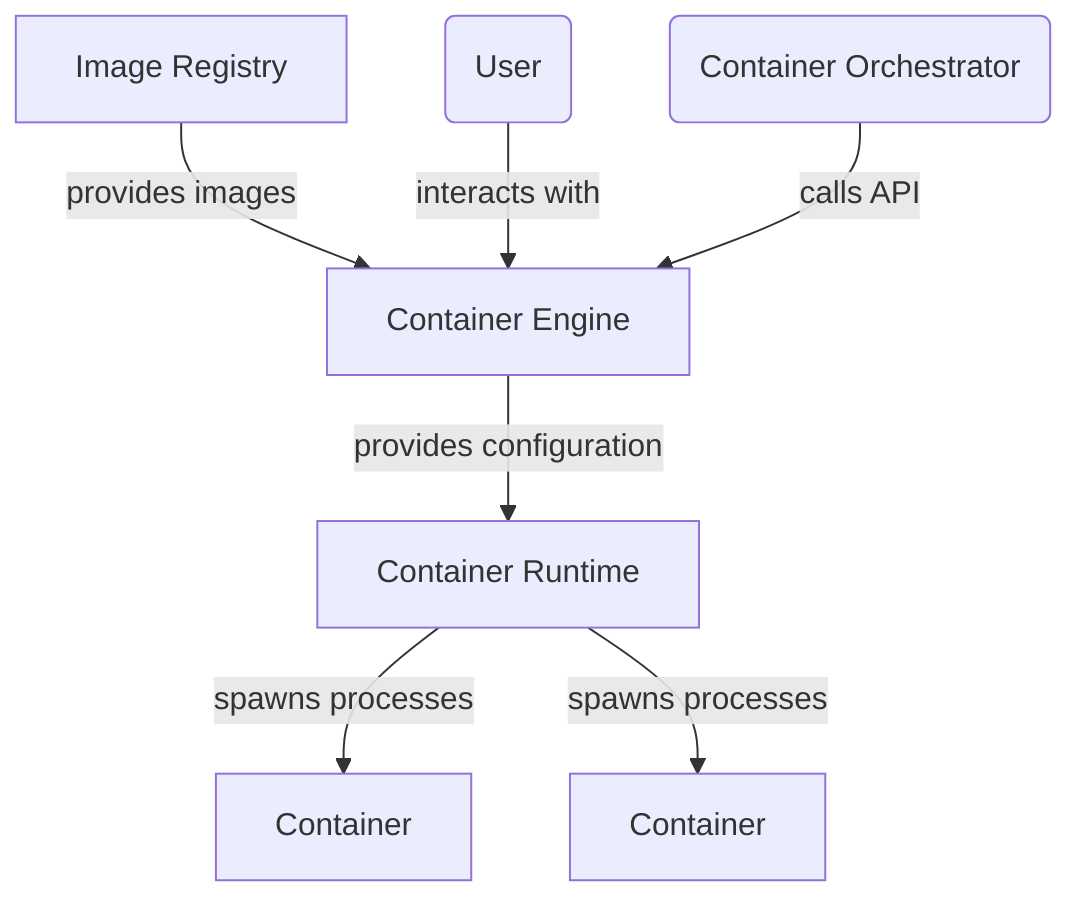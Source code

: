 flowchart TD
  registry[Image Registry] -- provides images --> engine[Container Engine]
  engine -- provides configuration --> runtime[Container Runtime]
  user(User) -- interacts with --> engine
  orchestrator(Container Orchestrator) -- calls API --> engine
  runtime -- spawns processes --> container[Container]
  runtime -- spawns processes --> container2[Container]
